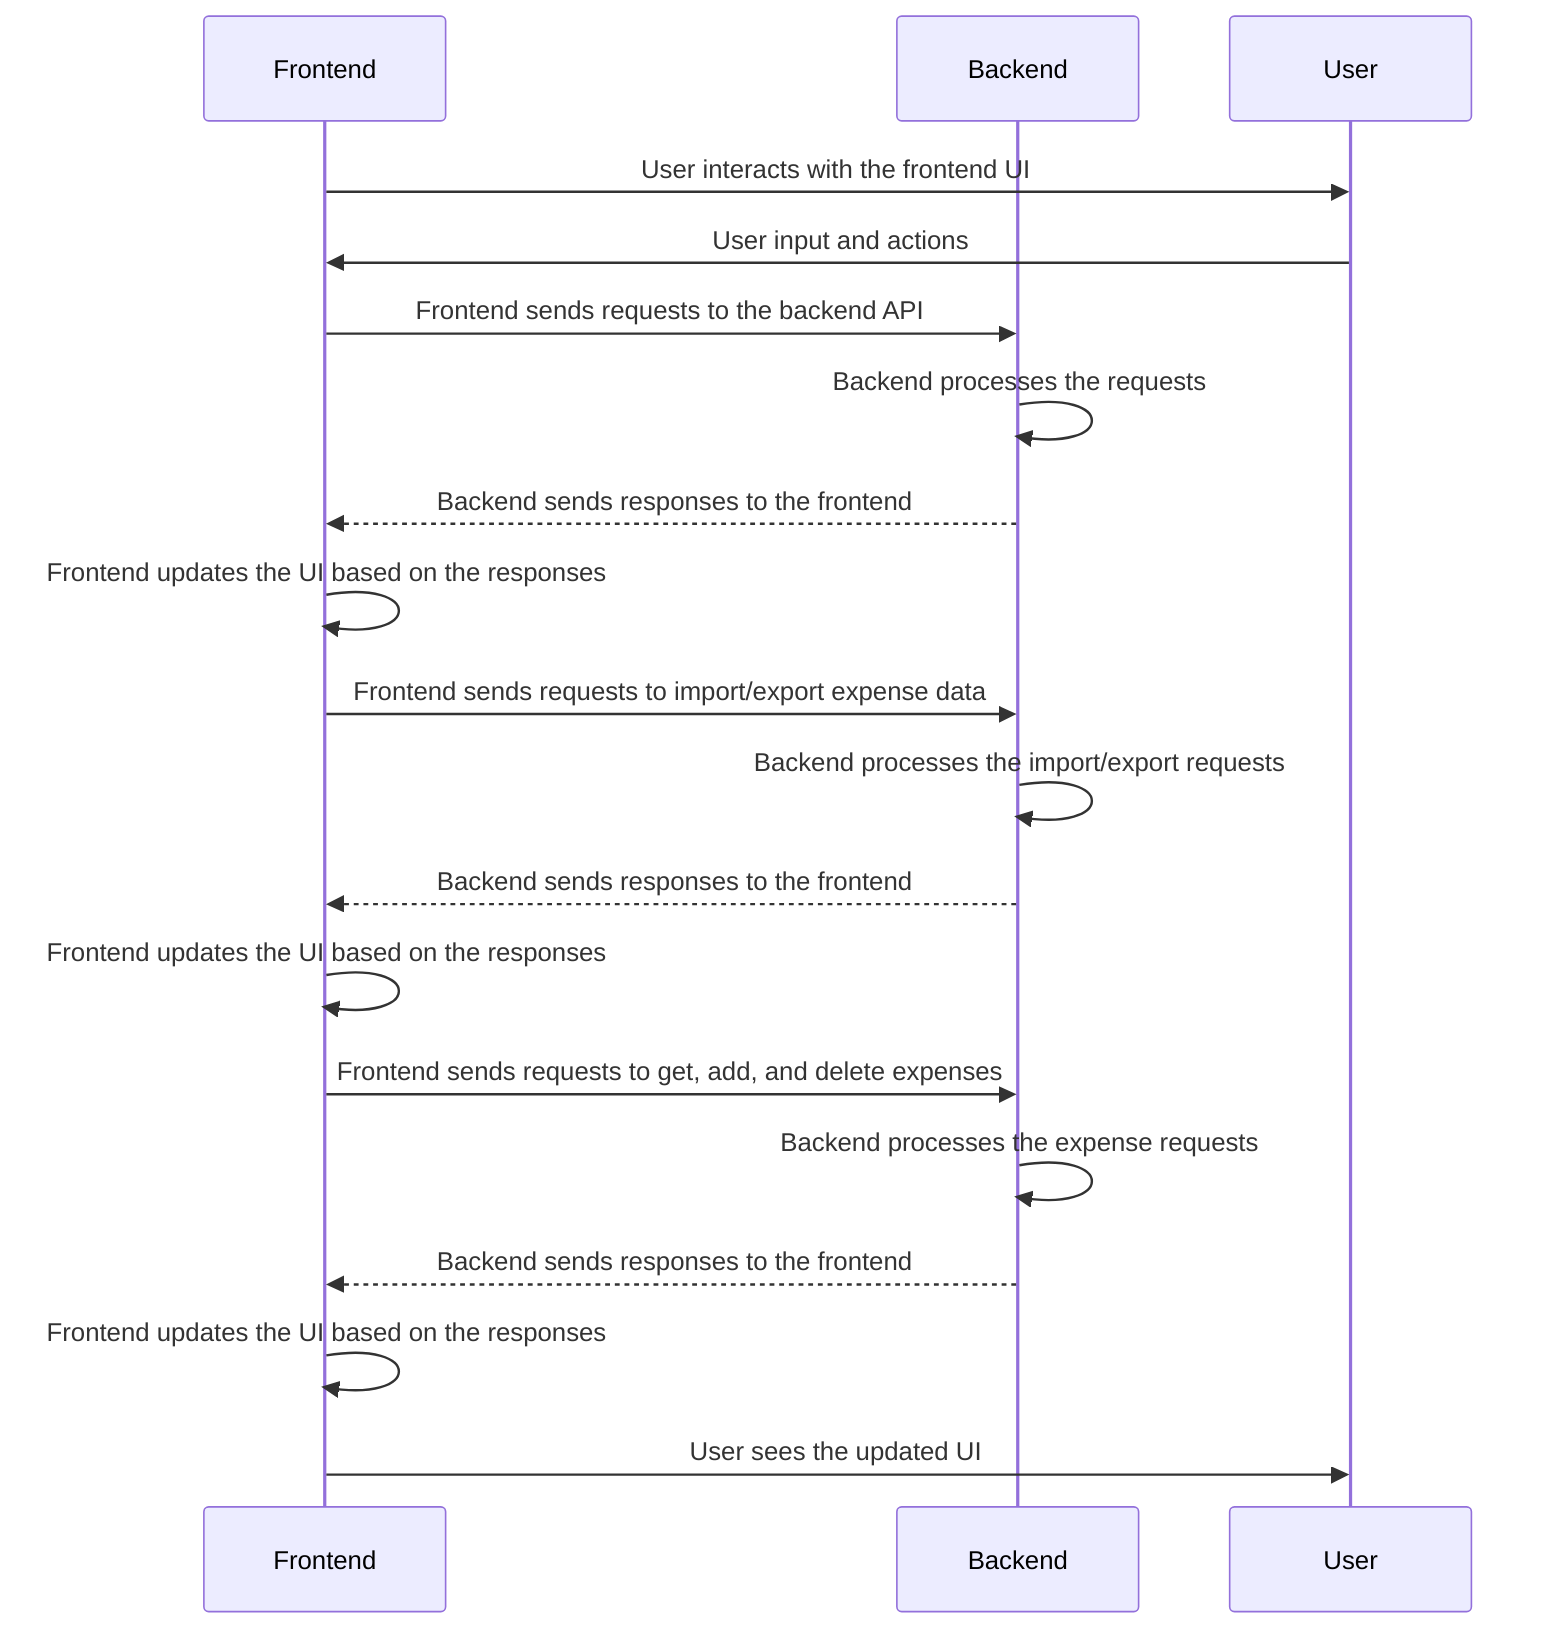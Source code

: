 sequenceDiagram
    participant Frontend as Frontend
    participant Backend as Backend
    participant User as User
    Frontend->>User: User interacts with the frontend UI
    User->>Frontend: User input and actions
    Frontend->>Backend: Frontend sends requests to the backend API
    Backend->>Backend: Backend processes the requests
    Backend-->>Frontend: Backend sends responses to the frontend
    Frontend->>Frontend: Frontend updates the UI based on the responses
    Frontend->>Backend: Frontend sends requests to import/export expense data
    Backend->>Backend: Backend processes the import/export requests
    Backend-->>Frontend: Backend sends responses to the frontend
    Frontend->>Frontend: Frontend updates the UI based on the responses
    Frontend->>Backend: Frontend sends requests to get, add, and delete expenses
    Backend->>Backend: Backend processes the expense requests
    Backend-->>Frontend: Backend sends responses to the frontend
    Frontend->>Frontend: Frontend updates the UI based on the responses
    Frontend->>User: User sees the updated UI